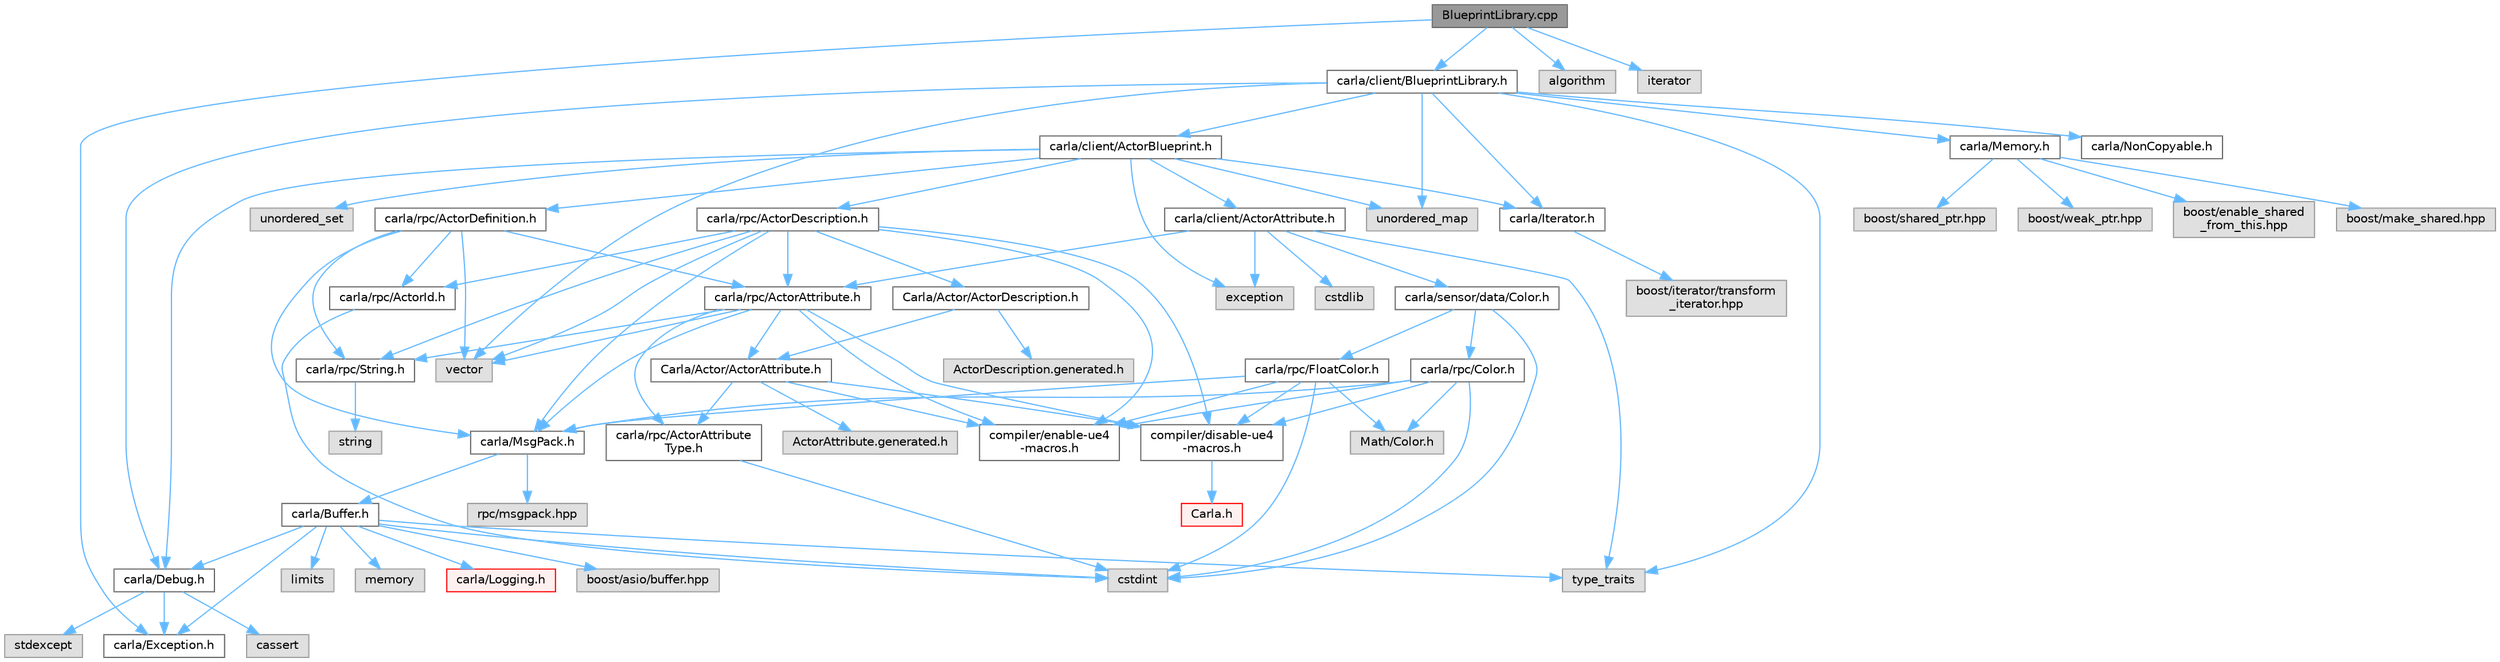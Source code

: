 digraph "BlueprintLibrary.cpp"
{
 // INTERACTIVE_SVG=YES
 // LATEX_PDF_SIZE
  bgcolor="transparent";
  edge [fontname=Helvetica,fontsize=10,labelfontname=Helvetica,labelfontsize=10];
  node [fontname=Helvetica,fontsize=10,shape=box,height=0.2,width=0.4];
  Node1 [id="Node000001",label="BlueprintLibrary.cpp",height=0.2,width=0.4,color="gray40", fillcolor="grey60", style="filled", fontcolor="black",tooltip=" "];
  Node1 -> Node2 [id="edge1_Node000001_Node000002",color="steelblue1",style="solid",tooltip=" "];
  Node2 [id="Node000002",label="carla/client/BlueprintLibrary.h",height=0.2,width=0.4,color="grey40", fillcolor="white", style="filled",URL="$d3/d75/BlueprintLibrary_8h.html",tooltip=" "];
  Node2 -> Node3 [id="edge2_Node000002_Node000003",color="steelblue1",style="solid",tooltip=" "];
  Node3 [id="Node000003",label="carla/Debug.h",height=0.2,width=0.4,color="grey40", fillcolor="white", style="filled",URL="$d4/deb/Debug_8h.html",tooltip=" "];
  Node3 -> Node4 [id="edge3_Node000003_Node000004",color="steelblue1",style="solid",tooltip=" "];
  Node4 [id="Node000004",label="carla/Exception.h",height=0.2,width=0.4,color="grey40", fillcolor="white", style="filled",URL="$d8/d8a/Exception_8h.html",tooltip=" "];
  Node3 -> Node5 [id="edge4_Node000003_Node000005",color="steelblue1",style="solid",tooltip=" "];
  Node5 [id="Node000005",label="stdexcept",height=0.2,width=0.4,color="grey60", fillcolor="#E0E0E0", style="filled",tooltip=" "];
  Node3 -> Node6 [id="edge5_Node000003_Node000006",color="steelblue1",style="solid",tooltip=" "];
  Node6 [id="Node000006",label="cassert",height=0.2,width=0.4,color="grey60", fillcolor="#E0E0E0", style="filled",tooltip=" "];
  Node2 -> Node7 [id="edge6_Node000002_Node000007",color="steelblue1",style="solid",tooltip=" "];
  Node7 [id="Node000007",label="carla/Iterator.h",height=0.2,width=0.4,color="grey40", fillcolor="white", style="filled",URL="$d7/ddd/Iterator_8h.html",tooltip=" "];
  Node7 -> Node8 [id="edge7_Node000007_Node000008",color="steelblue1",style="solid",tooltip=" "];
  Node8 [id="Node000008",label="boost/iterator/transform\l_iterator.hpp",height=0.2,width=0.4,color="grey60", fillcolor="#E0E0E0", style="filled",tooltip=" "];
  Node2 -> Node9 [id="edge8_Node000002_Node000009",color="steelblue1",style="solid",tooltip=" "];
  Node9 [id="Node000009",label="carla/Memory.h",height=0.2,width=0.4,color="grey40", fillcolor="white", style="filled",URL="$de/d5c/Memory_8h.html",tooltip=" "];
  Node9 -> Node10 [id="edge9_Node000009_Node000010",color="steelblue1",style="solid",tooltip=" "];
  Node10 [id="Node000010",label="boost/enable_shared\l_from_this.hpp",height=0.2,width=0.4,color="grey60", fillcolor="#E0E0E0", style="filled",tooltip=" "];
  Node9 -> Node11 [id="edge10_Node000009_Node000011",color="steelblue1",style="solid",tooltip=" "];
  Node11 [id="Node000011",label="boost/make_shared.hpp",height=0.2,width=0.4,color="grey60", fillcolor="#E0E0E0", style="filled",tooltip=" "];
  Node9 -> Node12 [id="edge11_Node000009_Node000012",color="steelblue1",style="solid",tooltip=" "];
  Node12 [id="Node000012",label="boost/shared_ptr.hpp",height=0.2,width=0.4,color="grey60", fillcolor="#E0E0E0", style="filled",tooltip=" "];
  Node9 -> Node13 [id="edge12_Node000009_Node000013",color="steelblue1",style="solid",tooltip=" "];
  Node13 [id="Node000013",label="boost/weak_ptr.hpp",height=0.2,width=0.4,color="grey60", fillcolor="#E0E0E0", style="filled",tooltip=" "];
  Node2 -> Node14 [id="edge13_Node000002_Node000014",color="steelblue1",style="solid",tooltip=" "];
  Node14 [id="Node000014",label="carla/NonCopyable.h",height=0.2,width=0.4,color="grey40", fillcolor="white", style="filled",URL="$d4/dd8/LibCarla_2source_2carla_2NonCopyable_8h.html",tooltip=" "];
  Node2 -> Node15 [id="edge14_Node000002_Node000015",color="steelblue1",style="solid",tooltip=" "];
  Node15 [id="Node000015",label="carla/client/ActorBlueprint.h",height=0.2,width=0.4,color="grey40", fillcolor="white", style="filled",URL="$de/de7/ActorBlueprint_8h.html",tooltip=" "];
  Node15 -> Node3 [id="edge15_Node000015_Node000003",color="steelblue1",style="solid",tooltip=" "];
  Node15 -> Node7 [id="edge16_Node000015_Node000007",color="steelblue1",style="solid",tooltip=" "];
  Node15 -> Node16 [id="edge17_Node000015_Node000016",color="steelblue1",style="solid",tooltip=" "];
  Node16 [id="Node000016",label="carla/client/ActorAttribute.h",height=0.2,width=0.4,color="grey40", fillcolor="white", style="filled",URL="$d1/d5d/LibCarla_2source_2carla_2client_2ActorAttribute_8h.html",tooltip=" "];
  Node16 -> Node17 [id="edge18_Node000016_Node000017",color="steelblue1",style="solid",tooltip=" "];
  Node17 [id="Node000017",label="carla/rpc/ActorAttribute.h",height=0.2,width=0.4,color="grey40", fillcolor="white", style="filled",URL="$d2/dc4/LibCarla_2source_2carla_2rpc_2ActorAttribute_8h.html",tooltip=" "];
  Node17 -> Node18 [id="edge19_Node000017_Node000018",color="steelblue1",style="solid",tooltip=" "];
  Node18 [id="Node000018",label="carla/MsgPack.h",height=0.2,width=0.4,color="grey40", fillcolor="white", style="filled",URL="$d9/d6f/MsgPack_8h.html",tooltip=" "];
  Node18 -> Node19 [id="edge20_Node000018_Node000019",color="steelblue1",style="solid",tooltip=" "];
  Node19 [id="Node000019",label="carla/Buffer.h",height=0.2,width=0.4,color="grey40", fillcolor="white", style="filled",URL="$d2/dda/carla_2Buffer_8h.html",tooltip=" "];
  Node19 -> Node3 [id="edge21_Node000019_Node000003",color="steelblue1",style="solid",tooltip=" "];
  Node19 -> Node4 [id="edge22_Node000019_Node000004",color="steelblue1",style="solid",tooltip=" "];
  Node19 -> Node20 [id="edge23_Node000019_Node000020",color="steelblue1",style="solid",tooltip=" "];
  Node20 [id="Node000020",label="carla/Logging.h",height=0.2,width=0.4,color="red", fillcolor="#FFF0F0", style="filled",URL="$de/d87/Logging_8h.html",tooltip=" "];
  Node19 -> Node23 [id="edge24_Node000019_Node000023",color="steelblue1",style="solid",tooltip=" "];
  Node23 [id="Node000023",label="boost/asio/buffer.hpp",height=0.2,width=0.4,color="grey60", fillcolor="#E0E0E0", style="filled",tooltip=" "];
  Node19 -> Node24 [id="edge25_Node000019_Node000024",color="steelblue1",style="solid",tooltip=" "];
  Node24 [id="Node000024",label="cstdint",height=0.2,width=0.4,color="grey60", fillcolor="#E0E0E0", style="filled",tooltip=" "];
  Node19 -> Node25 [id="edge26_Node000019_Node000025",color="steelblue1",style="solid",tooltip=" "];
  Node25 [id="Node000025",label="limits",height=0.2,width=0.4,color="grey60", fillcolor="#E0E0E0", style="filled",tooltip=" "];
  Node19 -> Node26 [id="edge27_Node000019_Node000026",color="steelblue1",style="solid",tooltip=" "];
  Node26 [id="Node000026",label="memory",height=0.2,width=0.4,color="grey60", fillcolor="#E0E0E0", style="filled",tooltip=" "];
  Node19 -> Node27 [id="edge28_Node000019_Node000027",color="steelblue1",style="solid",tooltip=" "];
  Node27 [id="Node000027",label="type_traits",height=0.2,width=0.4,color="grey60", fillcolor="#E0E0E0", style="filled",tooltip=" "];
  Node18 -> Node28 [id="edge29_Node000018_Node000028",color="steelblue1",style="solid",tooltip=" "];
  Node28 [id="Node000028",label="rpc/msgpack.hpp",height=0.2,width=0.4,color="grey60", fillcolor="#E0E0E0", style="filled",tooltip=" "];
  Node17 -> Node29 [id="edge30_Node000017_Node000029",color="steelblue1",style="solid",tooltip=" "];
  Node29 [id="Node000029",label="carla/rpc/ActorAttribute\lType.h",height=0.2,width=0.4,color="grey40", fillcolor="white", style="filled",URL="$d8/d81/ActorAttributeType_8h.html",tooltip=" "];
  Node29 -> Node24 [id="edge31_Node000029_Node000024",color="steelblue1",style="solid",tooltip=" "];
  Node17 -> Node30 [id="edge32_Node000017_Node000030",color="steelblue1",style="solid",tooltip=" "];
  Node30 [id="Node000030",label="carla/rpc/String.h",height=0.2,width=0.4,color="grey40", fillcolor="white", style="filled",URL="$d3/d80/rpc_2String_8h.html",tooltip=" "];
  Node30 -> Node31 [id="edge33_Node000030_Node000031",color="steelblue1",style="solid",tooltip=" "];
  Node31 [id="Node000031",label="string",height=0.2,width=0.4,color="grey60", fillcolor="#E0E0E0", style="filled",tooltip=" "];
  Node17 -> Node32 [id="edge34_Node000017_Node000032",color="steelblue1",style="solid",tooltip=" "];
  Node32 [id="Node000032",label="vector",height=0.2,width=0.4,color="grey60", fillcolor="#E0E0E0", style="filled",tooltip=" "];
  Node17 -> Node33 [id="edge35_Node000017_Node000033",color="steelblue1",style="solid",tooltip=" "];
  Node33 [id="Node000033",label="compiler/enable-ue4\l-macros.h",height=0.2,width=0.4,color="grey40", fillcolor="white", style="filled",URL="$d9/da2/enable-ue4-macros_8h.html",tooltip=" "];
  Node17 -> Node34 [id="edge36_Node000017_Node000034",color="steelblue1",style="solid",tooltip=" "];
  Node34 [id="Node000034",label="Carla/Actor/ActorAttribute.h",height=0.2,width=0.4,color="grey40", fillcolor="white", style="filled",URL="$d6/d1a/Unreal_2CarlaUE4_2Plugins_2Carla_2Source_2Carla_2Actor_2ActorAttribute_8h.html",tooltip=" "];
  Node34 -> Node35 [id="edge37_Node000034_Node000035",color="steelblue1",style="solid",tooltip=" "];
  Node35 [id="Node000035",label="compiler/disable-ue4\l-macros.h",height=0.2,width=0.4,color="grey40", fillcolor="white", style="filled",URL="$d2/d02/disable-ue4-macros_8h.html",tooltip=" "];
  Node35 -> Node36 [id="edge38_Node000035_Node000036",color="steelblue1",style="solid",tooltip=" "];
  Node36 [id="Node000036",label="Carla.h",height=0.2,width=0.4,color="red", fillcolor="#FFF0F0", style="filled",URL="$d7/d7d/Carla_8h.html",tooltip=" "];
  Node34 -> Node29 [id="edge39_Node000034_Node000029",color="steelblue1",style="solid",tooltip=" "];
  Node34 -> Node33 [id="edge40_Node000034_Node000033",color="steelblue1",style="solid",tooltip=" "];
  Node34 -> Node40 [id="edge41_Node000034_Node000040",color="steelblue1",style="solid",tooltip=" "];
  Node40 [id="Node000040",label="ActorAttribute.generated.h",height=0.2,width=0.4,color="grey60", fillcolor="#E0E0E0", style="filled",tooltip=" "];
  Node17 -> Node35 [id="edge42_Node000017_Node000035",color="steelblue1",style="solid",tooltip=" "];
  Node16 -> Node41 [id="edge43_Node000016_Node000041",color="steelblue1",style="solid",tooltip=" "];
  Node41 [id="Node000041",label="carla/sensor/data/Color.h",height=0.2,width=0.4,color="grey40", fillcolor="white", style="filled",URL="$db/d51/sensor_2data_2Color_8h.html",tooltip=" "];
  Node41 -> Node42 [id="edge44_Node000041_Node000042",color="steelblue1",style="solid",tooltip=" "];
  Node42 [id="Node000042",label="carla/rpc/Color.h",height=0.2,width=0.4,color="grey40", fillcolor="white", style="filled",URL="$d6/d74/rpc_2Color_8h.html",tooltip=" "];
  Node42 -> Node18 [id="edge45_Node000042_Node000018",color="steelblue1",style="solid",tooltip=" "];
  Node42 -> Node24 [id="edge46_Node000042_Node000024",color="steelblue1",style="solid",tooltip=" "];
  Node42 -> Node33 [id="edge47_Node000042_Node000033",color="steelblue1",style="solid",tooltip=" "];
  Node42 -> Node43 [id="edge48_Node000042_Node000043",color="steelblue1",style="solid",tooltip=" "];
  Node43 [id="Node000043",label="Math/Color.h",height=0.2,width=0.4,color="grey60", fillcolor="#E0E0E0", style="filled",tooltip=" "];
  Node42 -> Node35 [id="edge49_Node000042_Node000035",color="steelblue1",style="solid",tooltip=" "];
  Node41 -> Node44 [id="edge50_Node000041_Node000044",color="steelblue1",style="solid",tooltip=" "];
  Node44 [id="Node000044",label="carla/rpc/FloatColor.h",height=0.2,width=0.4,color="grey40", fillcolor="white", style="filled",URL="$d1/d09/FloatColor_8h.html",tooltip=" "];
  Node44 -> Node18 [id="edge51_Node000044_Node000018",color="steelblue1",style="solid",tooltip=" "];
  Node44 -> Node24 [id="edge52_Node000044_Node000024",color="steelblue1",style="solid",tooltip=" "];
  Node44 -> Node33 [id="edge53_Node000044_Node000033",color="steelblue1",style="solid",tooltip=" "];
  Node44 -> Node43 [id="edge54_Node000044_Node000043",color="steelblue1",style="solid",tooltip=" "];
  Node44 -> Node35 [id="edge55_Node000044_Node000035",color="steelblue1",style="solid",tooltip=" "];
  Node41 -> Node24 [id="edge56_Node000041_Node000024",color="steelblue1",style="solid",tooltip=" "];
  Node16 -> Node45 [id="edge57_Node000016_Node000045",color="steelblue1",style="solid",tooltip=" "];
  Node45 [id="Node000045",label="cstdlib",height=0.2,width=0.4,color="grey60", fillcolor="#E0E0E0", style="filled",tooltip=" "];
  Node16 -> Node46 [id="edge58_Node000016_Node000046",color="steelblue1",style="solid",tooltip=" "];
  Node46 [id="Node000046",label="exception",height=0.2,width=0.4,color="grey60", fillcolor="#E0E0E0", style="filled",tooltip=" "];
  Node16 -> Node27 [id="edge59_Node000016_Node000027",color="steelblue1",style="solid",tooltip=" "];
  Node15 -> Node47 [id="edge60_Node000015_Node000047",color="steelblue1",style="solid",tooltip=" "];
  Node47 [id="Node000047",label="carla/rpc/ActorDefinition.h",height=0.2,width=0.4,color="grey40", fillcolor="white", style="filled",URL="$d9/dd9/LibCarla_2source_2carla_2rpc_2ActorDefinition_8h.html",tooltip=" "];
  Node47 -> Node18 [id="edge61_Node000047_Node000018",color="steelblue1",style="solid",tooltip=" "];
  Node47 -> Node17 [id="edge62_Node000047_Node000017",color="steelblue1",style="solid",tooltip=" "];
  Node47 -> Node48 [id="edge63_Node000047_Node000048",color="steelblue1",style="solid",tooltip=" "];
  Node48 [id="Node000048",label="carla/rpc/ActorId.h",height=0.2,width=0.4,color="grey40", fillcolor="white", style="filled",URL="$d3/d89/ActorId_8h.html",tooltip=" "];
  Node48 -> Node24 [id="edge64_Node000048_Node000024",color="steelblue1",style="solid",tooltip=" "];
  Node47 -> Node30 [id="edge65_Node000047_Node000030",color="steelblue1",style="solid",tooltip=" "];
  Node47 -> Node32 [id="edge66_Node000047_Node000032",color="steelblue1",style="solid",tooltip=" "];
  Node15 -> Node49 [id="edge67_Node000015_Node000049",color="steelblue1",style="solid",tooltip=" "];
  Node49 [id="Node000049",label="carla/rpc/ActorDescription.h",height=0.2,width=0.4,color="grey40", fillcolor="white", style="filled",URL="$d9/db9/LibCarla_2source_2carla_2rpc_2ActorDescription_8h.html",tooltip=" "];
  Node49 -> Node18 [id="edge68_Node000049_Node000018",color="steelblue1",style="solid",tooltip=" "];
  Node49 -> Node17 [id="edge69_Node000049_Node000017",color="steelblue1",style="solid",tooltip=" "];
  Node49 -> Node48 [id="edge70_Node000049_Node000048",color="steelblue1",style="solid",tooltip=" "];
  Node49 -> Node30 [id="edge71_Node000049_Node000030",color="steelblue1",style="solid",tooltip=" "];
  Node49 -> Node32 [id="edge72_Node000049_Node000032",color="steelblue1",style="solid",tooltip=" "];
  Node49 -> Node33 [id="edge73_Node000049_Node000033",color="steelblue1",style="solid",tooltip=" "];
  Node49 -> Node50 [id="edge74_Node000049_Node000050",color="steelblue1",style="solid",tooltip=" "];
  Node50 [id="Node000050",label="Carla/Actor/ActorDescription.h",height=0.2,width=0.4,color="grey40", fillcolor="white", style="filled",URL="$d4/de6/Unreal_2CarlaUE4_2Plugins_2Carla_2Source_2Carla_2Actor_2ActorDescription_8h.html",tooltip=" "];
  Node50 -> Node34 [id="edge75_Node000050_Node000034",color="steelblue1",style="solid",tooltip=" "];
  Node50 -> Node51 [id="edge76_Node000050_Node000051",color="steelblue1",style="solid",tooltip=" "];
  Node51 [id="Node000051",label="ActorDescription.generated.h",height=0.2,width=0.4,color="grey60", fillcolor="#E0E0E0", style="filled",tooltip=" "];
  Node49 -> Node35 [id="edge77_Node000049_Node000035",color="steelblue1",style="solid",tooltip=" "];
  Node15 -> Node46 [id="edge78_Node000015_Node000046",color="steelblue1",style="solid",tooltip=" "];
  Node15 -> Node52 [id="edge79_Node000015_Node000052",color="steelblue1",style="solid",tooltip=" "];
  Node52 [id="Node000052",label="unordered_map",height=0.2,width=0.4,color="grey60", fillcolor="#E0E0E0", style="filled",tooltip=" "];
  Node15 -> Node53 [id="edge80_Node000015_Node000053",color="steelblue1",style="solid",tooltip=" "];
  Node53 [id="Node000053",label="unordered_set",height=0.2,width=0.4,color="grey60", fillcolor="#E0E0E0", style="filled",tooltip=" "];
  Node2 -> Node27 [id="edge81_Node000002_Node000027",color="steelblue1",style="solid",tooltip=" "];
  Node2 -> Node52 [id="edge82_Node000002_Node000052",color="steelblue1",style="solid",tooltip=" "];
  Node2 -> Node32 [id="edge83_Node000002_Node000032",color="steelblue1",style="solid",tooltip=" "];
  Node1 -> Node4 [id="edge84_Node000001_Node000004",color="steelblue1",style="solid",tooltip=" "];
  Node1 -> Node54 [id="edge85_Node000001_Node000054",color="steelblue1",style="solid",tooltip=" "];
  Node54 [id="Node000054",label="algorithm",height=0.2,width=0.4,color="grey60", fillcolor="#E0E0E0", style="filled",tooltip=" "];
  Node1 -> Node55 [id="edge86_Node000001_Node000055",color="steelblue1",style="solid",tooltip=" "];
  Node55 [id="Node000055",label="iterator",height=0.2,width=0.4,color="grey60", fillcolor="#E0E0E0", style="filled",tooltip=" "];
}
